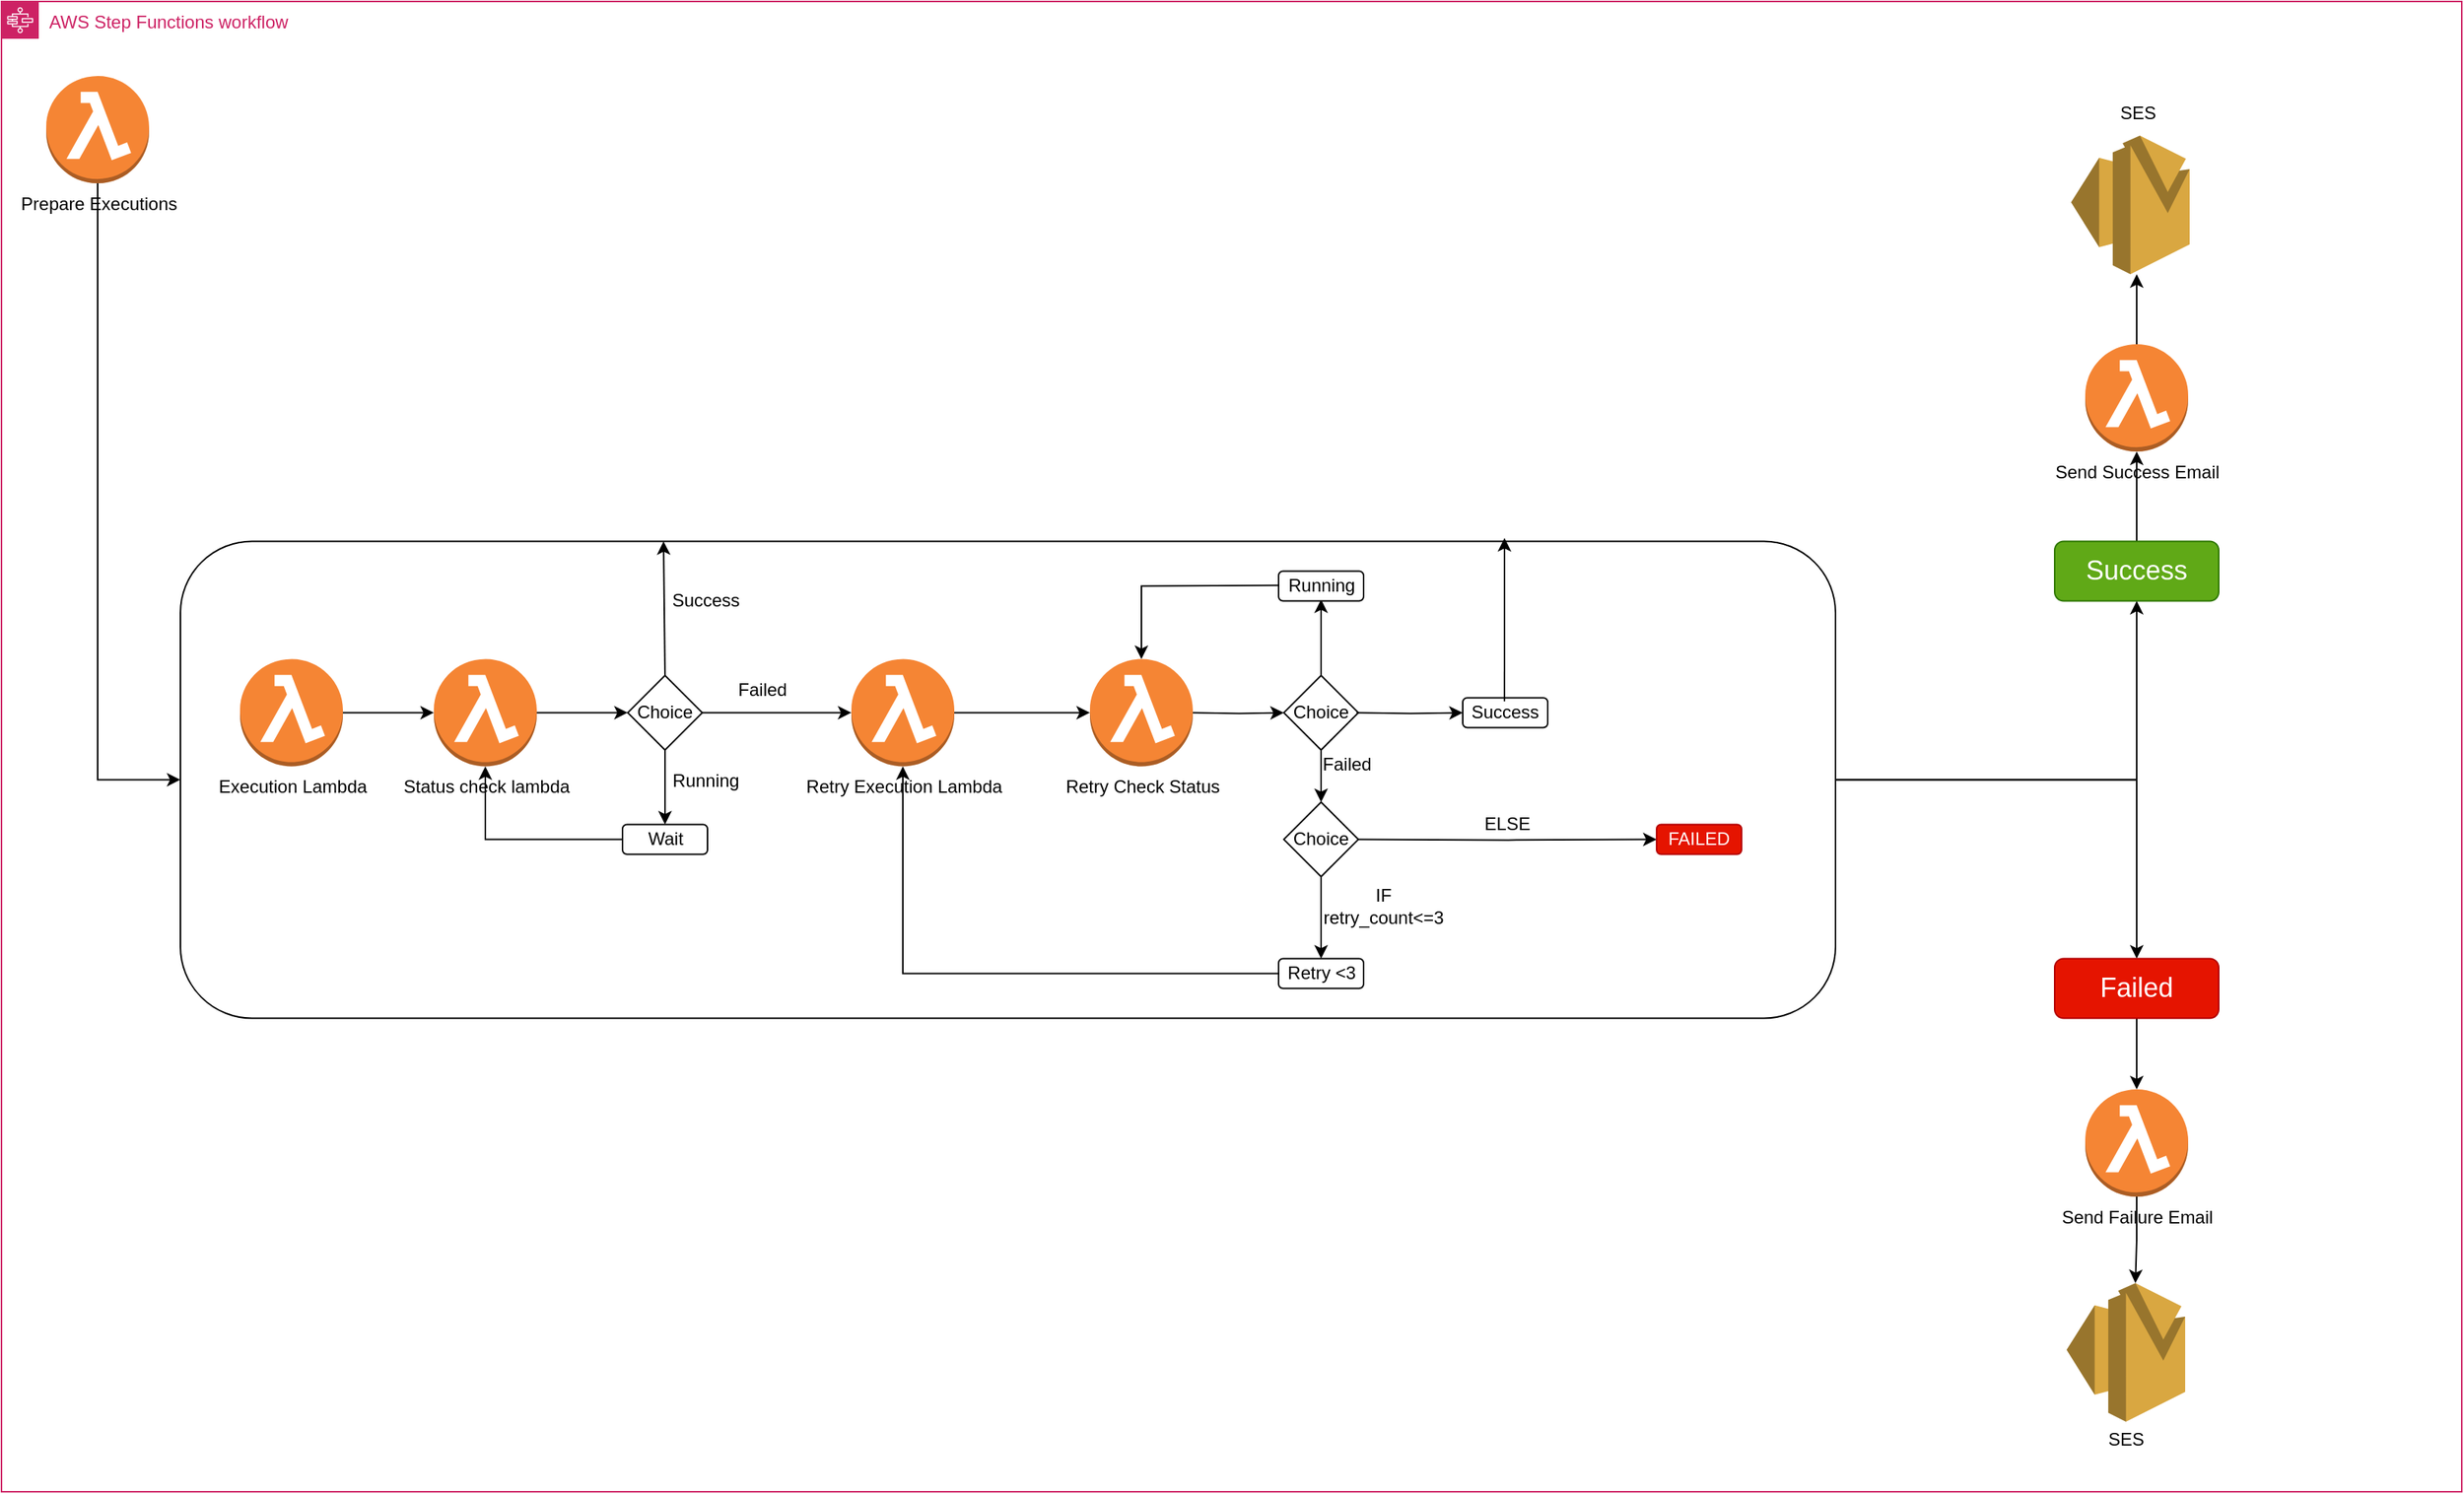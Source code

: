 <mxfile version="24.3.1" type="github">
  <diagram name="Page-1" id="DweB71ePaWY975Zs4zLX">
    <mxGraphModel dx="2427" dy="2005" grid="1" gridSize="10" guides="1" tooltips="1" connect="1" arrows="1" fold="1" page="1" pageScale="1" pageWidth="827" pageHeight="1169" math="0" shadow="0">
      <root>
        <mxCell id="0" />
        <mxCell id="1" parent="0" />
        <mxCell id="xN22AHqiFzhvLP3wMUMF-2" value="AWS Step Functions workflow" style="points=[[0,0],[0.25,0],[0.5,0],[0.75,0],[1,0],[1,0.25],[1,0.5],[1,0.75],[1,1],[0.75,1],[0.5,1],[0.25,1],[0,1],[0,0.75],[0,0.5],[0,0.25]];outlineConnect=0;gradientColor=none;html=1;whiteSpace=wrap;fontSize=12;fontStyle=0;container=1;pointerEvents=0;collapsible=0;recursiveResize=0;shape=mxgraph.aws4.group;grIcon=mxgraph.aws4.group_aws_step_functions_workflow;strokeColor=#CD2264;fillColor=none;verticalAlign=top;align=left;spacingLeft=30;fontColor=#CD2264;dashed=0;" vertex="1" parent="1">
          <mxGeometry x="-130" y="-170" width="1650" height="1000" as="geometry" />
        </mxCell>
        <mxCell id="xN22AHqiFzhvLP3wMUMF-73" style="edgeStyle=orthogonalEdgeStyle;rounded=0;orthogonalLoop=1;jettySize=auto;html=1;entryX=0.5;entryY=0;entryDx=0;entryDy=0;" edge="1" parent="xN22AHqiFzhvLP3wMUMF-2" source="xN22AHqiFzhvLP3wMUMF-4" target="xN22AHqiFzhvLP3wMUMF-59">
          <mxGeometry relative="1" as="geometry" />
        </mxCell>
        <mxCell id="xN22AHqiFzhvLP3wMUMF-4" value="" style="rounded=1;whiteSpace=wrap;html=1;" vertex="1" parent="xN22AHqiFzhvLP3wMUMF-2">
          <mxGeometry x="120" y="362.24" width="1110" height="320" as="geometry" />
        </mxCell>
        <mxCell id="xN22AHqiFzhvLP3wMUMF-5" style="edgeStyle=orthogonalEdgeStyle;rounded=0;orthogonalLoop=1;jettySize=auto;html=1;entryX=0;entryY=0.5;entryDx=0;entryDy=0;exitX=0.5;exitY=1;exitDx=0;exitDy=0;exitPerimeter=0;" edge="1" parent="xN22AHqiFzhvLP3wMUMF-2" source="xN22AHqiFzhvLP3wMUMF-1" target="xN22AHqiFzhvLP3wMUMF-4">
          <mxGeometry relative="1" as="geometry" />
        </mxCell>
        <mxCell id="xN22AHqiFzhvLP3wMUMF-1" value="Prepare Executions" style="outlineConnect=0;dashed=0;verticalLabelPosition=bottom;verticalAlign=top;align=center;html=1;shape=mxgraph.aws3.lambda_function;fillColor=#F58534;gradientColor=none;" vertex="1" parent="xN22AHqiFzhvLP3wMUMF-2">
          <mxGeometry x="30" y="50" width="69" height="72" as="geometry" />
        </mxCell>
        <mxCell id="xN22AHqiFzhvLP3wMUMF-3" value="Execution Lambda" style="outlineConnect=0;dashed=0;verticalLabelPosition=bottom;verticalAlign=top;align=center;html=1;shape=mxgraph.aws3.lambda_function;fillColor=#F58534;gradientColor=none;" vertex="1" parent="xN22AHqiFzhvLP3wMUMF-2">
          <mxGeometry x="160" y="441.24" width="69" height="72" as="geometry" />
        </mxCell>
        <mxCell id="xN22AHqiFzhvLP3wMUMF-9" style="edgeStyle=orthogonalEdgeStyle;rounded=0;orthogonalLoop=1;jettySize=auto;html=1;entryX=0;entryY=0.5;entryDx=0;entryDy=0;" edge="1" parent="xN22AHqiFzhvLP3wMUMF-2" source="xN22AHqiFzhvLP3wMUMF-6" target="xN22AHqiFzhvLP3wMUMF-8">
          <mxGeometry relative="1" as="geometry" />
        </mxCell>
        <mxCell id="xN22AHqiFzhvLP3wMUMF-6" value="Status check lambda" style="outlineConnect=0;dashed=0;verticalLabelPosition=bottom;verticalAlign=top;align=center;html=1;shape=mxgraph.aws3.lambda_function;fillColor=#F58534;gradientColor=none;" vertex="1" parent="xN22AHqiFzhvLP3wMUMF-2">
          <mxGeometry x="290" y="441.24" width="69" height="72" as="geometry" />
        </mxCell>
        <mxCell id="xN22AHqiFzhvLP3wMUMF-7" style="edgeStyle=orthogonalEdgeStyle;rounded=0;orthogonalLoop=1;jettySize=auto;html=1;entryX=0;entryY=0.5;entryDx=0;entryDy=0;entryPerimeter=0;" edge="1" parent="xN22AHqiFzhvLP3wMUMF-2" source="xN22AHqiFzhvLP3wMUMF-3" target="xN22AHqiFzhvLP3wMUMF-6">
          <mxGeometry relative="1" as="geometry" />
        </mxCell>
        <mxCell id="xN22AHqiFzhvLP3wMUMF-8" value="" style="rhombus;" vertex="1" parent="xN22AHqiFzhvLP3wMUMF-2">
          <mxGeometry x="420" y="452.24" width="50" height="50" as="geometry" />
        </mxCell>
        <mxCell id="xN22AHqiFzhvLP3wMUMF-10" value="Choice" style="text;html=1;align=center;verticalAlign=middle;whiteSpace=wrap;rounded=0;" vertex="1" parent="xN22AHqiFzhvLP3wMUMF-2">
          <mxGeometry x="426.25" y="469.99" width="37.5" height="14.5" as="geometry" />
        </mxCell>
        <mxCell id="xN22AHqiFzhvLP3wMUMF-11" value="" style="endArrow=classic;html=1;rounded=0;exitX=0.5;exitY=0;exitDx=0;exitDy=0;" edge="1" parent="xN22AHqiFzhvLP3wMUMF-2" source="xN22AHqiFzhvLP3wMUMF-8">
          <mxGeometry width="50" height="50" relative="1" as="geometry">
            <mxPoint x="460" y="462.24" as="sourcePoint" />
            <mxPoint x="444" y="362.24" as="targetPoint" />
          </mxGeometry>
        </mxCell>
        <mxCell id="xN22AHqiFzhvLP3wMUMF-13" value="" style="endArrow=classic;html=1;rounded=0;exitX=1;exitY=0.5;exitDx=0;exitDy=0;" edge="1" parent="xN22AHqiFzhvLP3wMUMF-2" source="xN22AHqiFzhvLP3wMUMF-8" target="xN22AHqiFzhvLP3wMUMF-14">
          <mxGeometry width="50" height="50" relative="1" as="geometry">
            <mxPoint x="460" y="502.24" as="sourcePoint" />
            <mxPoint x="510" y="452.24" as="targetPoint" />
          </mxGeometry>
        </mxCell>
        <mxCell id="xN22AHqiFzhvLP3wMUMF-18" style="edgeStyle=orthogonalEdgeStyle;rounded=0;orthogonalLoop=1;jettySize=auto;html=1;" edge="1" parent="xN22AHqiFzhvLP3wMUMF-2" source="xN22AHqiFzhvLP3wMUMF-14" target="xN22AHqiFzhvLP3wMUMF-17">
          <mxGeometry relative="1" as="geometry" />
        </mxCell>
        <mxCell id="xN22AHqiFzhvLP3wMUMF-14" value="Retry Execution Lambda" style="outlineConnect=0;dashed=0;verticalLabelPosition=bottom;verticalAlign=top;align=center;html=1;shape=mxgraph.aws3.lambda_function;fillColor=#F58534;gradientColor=none;" vertex="1" parent="xN22AHqiFzhvLP3wMUMF-2">
          <mxGeometry x="570" y="441.24" width="69" height="72" as="geometry" />
        </mxCell>
        <mxCell id="xN22AHqiFzhvLP3wMUMF-15" value="Failed" style="text;html=1;align=center;verticalAlign=middle;whiteSpace=wrap;rounded=0;" vertex="1" parent="xN22AHqiFzhvLP3wMUMF-2">
          <mxGeometry x="487.5" y="452.24" width="45" height="19" as="geometry" />
        </mxCell>
        <mxCell id="xN22AHqiFzhvLP3wMUMF-16" value="Success" style="text;html=1;align=center;verticalAlign=middle;whiteSpace=wrap;rounded=0;" vertex="1" parent="xN22AHqiFzhvLP3wMUMF-2">
          <mxGeometry x="450" y="392.24" width="45" height="19" as="geometry" />
        </mxCell>
        <mxCell id="xN22AHqiFzhvLP3wMUMF-17" value="Retry Check Status" style="outlineConnect=0;dashed=0;verticalLabelPosition=bottom;verticalAlign=top;align=center;html=1;shape=mxgraph.aws3.lambda_function;fillColor=#F58534;gradientColor=none;" vertex="1" parent="xN22AHqiFzhvLP3wMUMF-2">
          <mxGeometry x="730" y="441.24" width="69" height="72" as="geometry" />
        </mxCell>
        <mxCell id="xN22AHqiFzhvLP3wMUMF-20" value="" style="endArrow=classic;html=1;rounded=0;exitX=0.5;exitY=0;exitDx=0;exitDy=0;entryX=0.5;entryY=0;entryDx=0;entryDy=0;" edge="1" parent="xN22AHqiFzhvLP3wMUMF-2" target="xN22AHqiFzhvLP3wMUMF-21">
          <mxGeometry width="50" height="50" relative="1" as="geometry">
            <mxPoint x="445" y="502.24" as="sourcePoint" />
            <mxPoint x="487.5" y="566.74" as="targetPoint" />
          </mxGeometry>
        </mxCell>
        <mxCell id="xN22AHqiFzhvLP3wMUMF-22" style="edgeStyle=orthogonalEdgeStyle;rounded=0;orthogonalLoop=1;jettySize=auto;html=1;" edge="1" parent="xN22AHqiFzhvLP3wMUMF-2" source="xN22AHqiFzhvLP3wMUMF-21" target="xN22AHqiFzhvLP3wMUMF-6">
          <mxGeometry relative="1" as="geometry" />
        </mxCell>
        <mxCell id="xN22AHqiFzhvLP3wMUMF-21" value="Wait" style="rounded=1;whiteSpace=wrap;html=1;" vertex="1" parent="xN22AHqiFzhvLP3wMUMF-2">
          <mxGeometry x="416.5" y="552.24" width="57" height="20" as="geometry" />
        </mxCell>
        <mxCell id="xN22AHqiFzhvLP3wMUMF-23" value="Running" style="text;html=1;align=center;verticalAlign=middle;whiteSpace=wrap;rounded=0;" vertex="1" parent="xN22AHqiFzhvLP3wMUMF-2">
          <mxGeometry x="450" y="513.24" width="45" height="19" as="geometry" />
        </mxCell>
        <mxCell id="xN22AHqiFzhvLP3wMUMF-24" style="edgeStyle=orthogonalEdgeStyle;rounded=0;orthogonalLoop=1;jettySize=auto;html=1;entryX=0;entryY=0.5;entryDx=0;entryDy=0;" edge="1" target="xN22AHqiFzhvLP3wMUMF-25" parent="xN22AHqiFzhvLP3wMUMF-2">
          <mxGeometry relative="1" as="geometry">
            <mxPoint x="799" y="477.24" as="sourcePoint" />
          </mxGeometry>
        </mxCell>
        <mxCell id="xN22AHqiFzhvLP3wMUMF-36" style="edgeStyle=orthogonalEdgeStyle;rounded=0;orthogonalLoop=1;jettySize=auto;html=1;entryX=0.5;entryY=1;entryDx=0;entryDy=0;" edge="1" parent="xN22AHqiFzhvLP3wMUMF-2" source="xN22AHqiFzhvLP3wMUMF-25">
          <mxGeometry relative="1" as="geometry">
            <mxPoint x="885" y="401.24" as="targetPoint" />
          </mxGeometry>
        </mxCell>
        <mxCell id="xN22AHqiFzhvLP3wMUMF-25" value="" style="rhombus;" vertex="1" parent="xN22AHqiFzhvLP3wMUMF-2">
          <mxGeometry x="860" y="452.24" width="50" height="50" as="geometry" />
        </mxCell>
        <mxCell id="xN22AHqiFzhvLP3wMUMF-42" style="edgeStyle=orthogonalEdgeStyle;rounded=0;orthogonalLoop=1;jettySize=auto;html=1;entryX=0;entryY=0.5;entryDx=0;entryDy=0;" edge="1" parent="xN22AHqiFzhvLP3wMUMF-2" target="xN22AHqiFzhvLP3wMUMF-39">
          <mxGeometry relative="1" as="geometry">
            <mxPoint x="908.75" y="477.294" as="sourcePoint" />
            <mxPoint x="985" y="477.24" as="targetPoint" />
          </mxGeometry>
        </mxCell>
        <mxCell id="xN22AHqiFzhvLP3wMUMF-26" value="Choice" style="text;html=1;align=center;verticalAlign=middle;whiteSpace=wrap;rounded=0;" vertex="1" parent="xN22AHqiFzhvLP3wMUMF-2">
          <mxGeometry x="866.25" y="469.99" width="37.5" height="14.5" as="geometry" />
        </mxCell>
        <mxCell id="xN22AHqiFzhvLP3wMUMF-30" value="" style="endArrow=classic;html=1;rounded=0;exitX=0.5;exitY=0;exitDx=0;exitDy=0;entryX=0.5;entryY=0;entryDx=0;entryDy=0;" edge="1" target="xN22AHqiFzhvLP3wMUMF-49" parent="xN22AHqiFzhvLP3wMUMF-2">
          <mxGeometry width="50" height="50" relative="1" as="geometry">
            <mxPoint x="885" y="502.24" as="sourcePoint" />
            <mxPoint x="885" y="552.24" as="targetPoint" />
          </mxGeometry>
        </mxCell>
        <mxCell id="xN22AHqiFzhvLP3wMUMF-33" style="edgeStyle=orthogonalEdgeStyle;rounded=0;orthogonalLoop=1;jettySize=auto;html=1;exitX=0;exitY=0.5;exitDx=0;exitDy=0;" edge="1" parent="xN22AHqiFzhvLP3wMUMF-2" source="xN22AHqiFzhvLP3wMUMF-50" target="xN22AHqiFzhvLP3wMUMF-14">
          <mxGeometry relative="1" as="geometry">
            <mxPoint x="856.5" y="562.24" as="sourcePoint" />
          </mxGeometry>
        </mxCell>
        <mxCell id="xN22AHqiFzhvLP3wMUMF-32" value="Failed" style="text;html=1;align=center;verticalAlign=middle;whiteSpace=wrap;rounded=0;" vertex="1" parent="xN22AHqiFzhvLP3wMUMF-2">
          <mxGeometry x="880" y="502.24" width="45" height="19" as="geometry" />
        </mxCell>
        <mxCell id="xN22AHqiFzhvLP3wMUMF-37" style="edgeStyle=orthogonalEdgeStyle;rounded=0;orthogonalLoop=1;jettySize=auto;html=1;entryX=0.5;entryY=0;entryDx=0;entryDy=0;entryPerimeter=0;" edge="1" parent="xN22AHqiFzhvLP3wMUMF-2" target="xN22AHqiFzhvLP3wMUMF-17">
          <mxGeometry relative="1" as="geometry">
            <mxPoint x="862.5" y="391.778" as="sourcePoint" />
          </mxGeometry>
        </mxCell>
        <mxCell id="xN22AHqiFzhvLP3wMUMF-38" value="Running" style="rounded=1;whiteSpace=wrap;html=1;" vertex="1" parent="xN22AHqiFzhvLP3wMUMF-2">
          <mxGeometry x="856.5" y="382.24" width="57" height="20" as="geometry" />
        </mxCell>
        <mxCell id="xN22AHqiFzhvLP3wMUMF-39" value="Success" style="rounded=1;whiteSpace=wrap;html=1;" vertex="1" parent="xN22AHqiFzhvLP3wMUMF-2">
          <mxGeometry x="980" y="467.24" width="57" height="20" as="geometry" />
        </mxCell>
        <mxCell id="xN22AHqiFzhvLP3wMUMF-48" value="" style="endArrow=classic;html=1;rounded=0;exitX=0.491;exitY=0.12;exitDx=0;exitDy=0;exitPerimeter=0;entryX=0.8;entryY=-0.007;entryDx=0;entryDy=0;entryPerimeter=0;" edge="1" parent="xN22AHqiFzhvLP3wMUMF-2" source="xN22AHqiFzhvLP3wMUMF-39" target="xN22AHqiFzhvLP3wMUMF-4">
          <mxGeometry width="50" height="50" relative="1" as="geometry">
            <mxPoint x="1005.5" y="467.24" as="sourcePoint" />
            <mxPoint x="1007" y="362.24" as="targetPoint" />
          </mxGeometry>
        </mxCell>
        <mxCell id="xN22AHqiFzhvLP3wMUMF-53" style="edgeStyle=orthogonalEdgeStyle;rounded=0;orthogonalLoop=1;jettySize=auto;html=1;entryX=0.5;entryY=0;entryDx=0;entryDy=0;" edge="1" parent="xN22AHqiFzhvLP3wMUMF-2" source="xN22AHqiFzhvLP3wMUMF-49" target="xN22AHqiFzhvLP3wMUMF-50">
          <mxGeometry relative="1" as="geometry" />
        </mxCell>
        <mxCell id="xN22AHqiFzhvLP3wMUMF-49" value="" style="rhombus;" vertex="1" parent="xN22AHqiFzhvLP3wMUMF-2">
          <mxGeometry x="860" y="537.24" width="50" height="50" as="geometry" />
        </mxCell>
        <mxCell id="xN22AHqiFzhvLP3wMUMF-50" value="Retry &amp;lt;3" style="rounded=1;whiteSpace=wrap;html=1;" vertex="1" parent="xN22AHqiFzhvLP3wMUMF-2">
          <mxGeometry x="856.5" y="642.24" width="57" height="20" as="geometry" />
        </mxCell>
        <mxCell id="xN22AHqiFzhvLP3wMUMF-57" style="edgeStyle=orthogonalEdgeStyle;rounded=0;orthogonalLoop=1;jettySize=auto;html=1;entryX=0;entryY=0.5;entryDx=0;entryDy=0;" edge="1" parent="xN22AHqiFzhvLP3wMUMF-2" target="xN22AHqiFzhvLP3wMUMF-56">
          <mxGeometry relative="1" as="geometry">
            <mxPoint x="910" y="562.24" as="sourcePoint" />
          </mxGeometry>
        </mxCell>
        <mxCell id="xN22AHqiFzhvLP3wMUMF-51" value="Choice" style="text;html=1;align=center;verticalAlign=middle;whiteSpace=wrap;rounded=0;" vertex="1" parent="xN22AHqiFzhvLP3wMUMF-2">
          <mxGeometry x="866.25" y="554.99" width="37.5" height="14.5" as="geometry" />
        </mxCell>
        <mxCell id="xN22AHqiFzhvLP3wMUMF-54" value="IF retry_count&amp;lt;=3" style="text;html=1;align=center;verticalAlign=middle;whiteSpace=wrap;rounded=0;" vertex="1" parent="xN22AHqiFzhvLP3wMUMF-2">
          <mxGeometry x="897" y="592.24" width="60" height="30" as="geometry" />
        </mxCell>
        <mxCell id="xN22AHqiFzhvLP3wMUMF-56" value="FAILED" style="rounded=1;whiteSpace=wrap;html=1;fillColor=#e51400;fontColor=#ffffff;strokeColor=#B20000;" vertex="1" parent="xN22AHqiFzhvLP3wMUMF-2">
          <mxGeometry x="1110" y="552.24" width="57" height="20" as="geometry" />
        </mxCell>
        <mxCell id="xN22AHqiFzhvLP3wMUMF-58" value="ELSE" style="text;html=1;align=center;verticalAlign=middle;whiteSpace=wrap;rounded=0;" vertex="1" parent="xN22AHqiFzhvLP3wMUMF-2">
          <mxGeometry x="980" y="537.24" width="60" height="30" as="geometry" />
        </mxCell>
        <mxCell id="xN22AHqiFzhvLP3wMUMF-77" value="" style="edgeStyle=orthogonalEdgeStyle;rounded=0;orthogonalLoop=1;jettySize=auto;html=1;" edge="1" parent="xN22AHqiFzhvLP3wMUMF-2" source="xN22AHqiFzhvLP3wMUMF-59" target="xN22AHqiFzhvLP3wMUMF-76">
          <mxGeometry relative="1" as="geometry" />
        </mxCell>
        <mxCell id="xN22AHqiFzhvLP3wMUMF-59" value="Failed" style="rounded=1;whiteSpace=wrap;html=1;fillColor=#e51400;fontColor=#ffffff;strokeColor=#B20000;fontSize=18;" vertex="1" parent="xN22AHqiFzhvLP3wMUMF-2">
          <mxGeometry x="1377" y="642.24" width="110" height="40" as="geometry" />
        </mxCell>
        <mxCell id="xN22AHqiFzhvLP3wMUMF-74" value="" style="edgeStyle=orthogonalEdgeStyle;rounded=0;orthogonalLoop=1;jettySize=auto;html=1;" edge="1" parent="xN22AHqiFzhvLP3wMUMF-2" source="xN22AHqiFzhvLP3wMUMF-65" target="xN22AHqiFzhvLP3wMUMF-70">
          <mxGeometry relative="1" as="geometry" />
        </mxCell>
        <mxCell id="xN22AHqiFzhvLP3wMUMF-65" value="Success" style="rounded=1;whiteSpace=wrap;html=1;fillColor=#60a917;fontColor=#ffffff;strokeColor=#2D7600;fontSize=18;" vertex="1" parent="xN22AHqiFzhvLP3wMUMF-2">
          <mxGeometry x="1377" y="362.24" width="110" height="40" as="geometry" />
        </mxCell>
        <mxCell id="xN22AHqiFzhvLP3wMUMF-70" value="Send Success Email" style="outlineConnect=0;dashed=0;verticalLabelPosition=bottom;verticalAlign=top;align=center;html=1;shape=mxgraph.aws3.lambda_function;fillColor=#F58534;gradientColor=none;" vertex="1" parent="xN22AHqiFzhvLP3wMUMF-2">
          <mxGeometry x="1397.5" y="230" width="69" height="72" as="geometry" />
        </mxCell>
        <mxCell id="xN22AHqiFzhvLP3wMUMF-72" style="edgeStyle=orthogonalEdgeStyle;rounded=0;orthogonalLoop=1;jettySize=auto;html=1;entryX=0.5;entryY=1;entryDx=0;entryDy=0;" edge="1" parent="xN22AHqiFzhvLP3wMUMF-2" source="xN22AHqiFzhvLP3wMUMF-4" target="xN22AHqiFzhvLP3wMUMF-65">
          <mxGeometry relative="1" as="geometry" />
        </mxCell>
        <mxCell id="xN22AHqiFzhvLP3wMUMF-75" style="edgeStyle=orthogonalEdgeStyle;rounded=0;orthogonalLoop=1;jettySize=auto;html=1;entryX=0.5;entryY=1;entryDx=0;entryDy=0;entryPerimeter=0;" edge="1" parent="xN22AHqiFzhvLP3wMUMF-2" source="xN22AHqiFzhvLP3wMUMF-70">
          <mxGeometry relative="1" as="geometry">
            <mxPoint x="1432" y="183.0" as="targetPoint" />
          </mxGeometry>
        </mxCell>
        <mxCell id="xN22AHqiFzhvLP3wMUMF-76" value="Send Failure Email" style="outlineConnect=0;dashed=0;verticalLabelPosition=bottom;verticalAlign=top;align=center;html=1;shape=mxgraph.aws3.lambda_function;fillColor=#F58534;gradientColor=none;" vertex="1" parent="xN22AHqiFzhvLP3wMUMF-2">
          <mxGeometry x="1397.5" y="730" width="69" height="72" as="geometry" />
        </mxCell>
        <mxCell id="xN22AHqiFzhvLP3wMUMF-78" value="" style="outlineConnect=0;dashed=0;verticalLabelPosition=bottom;verticalAlign=top;align=center;html=1;shape=mxgraph.aws3.ses;fillColor=#D9A741;gradientColor=none;" vertex="1" parent="xN22AHqiFzhvLP3wMUMF-2">
          <mxGeometry x="1388" y="90" width="79.5" height="93" as="geometry" />
        </mxCell>
        <mxCell id="xN22AHqiFzhvLP3wMUMF-79" value="SES" style="text;html=1;align=center;verticalAlign=middle;whiteSpace=wrap;rounded=0;" vertex="1" parent="xN22AHqiFzhvLP3wMUMF-2">
          <mxGeometry x="1402.75" y="60" width="60" height="30" as="geometry" />
        </mxCell>
        <mxCell id="xN22AHqiFzhvLP3wMUMF-81" value="" style="outlineConnect=0;dashed=0;verticalLabelPosition=bottom;verticalAlign=top;align=center;html=1;shape=mxgraph.aws3.ses;fillColor=#D9A741;gradientColor=none;" vertex="1" parent="xN22AHqiFzhvLP3wMUMF-2">
          <mxGeometry x="1385" y="860" width="79.5" height="93" as="geometry" />
        </mxCell>
        <mxCell id="xN22AHqiFzhvLP3wMUMF-82" style="edgeStyle=orthogonalEdgeStyle;rounded=0;orthogonalLoop=1;jettySize=auto;html=1;entryX=0.58;entryY=0;entryDx=0;entryDy=0;entryPerimeter=0;" edge="1" parent="xN22AHqiFzhvLP3wMUMF-2" source="xN22AHqiFzhvLP3wMUMF-76" target="xN22AHqiFzhvLP3wMUMF-81">
          <mxGeometry relative="1" as="geometry" />
        </mxCell>
        <mxCell id="xN22AHqiFzhvLP3wMUMF-83" value="SES" style="text;html=1;align=center;verticalAlign=middle;whiteSpace=wrap;rounded=0;" vertex="1" parent="xN22AHqiFzhvLP3wMUMF-2">
          <mxGeometry x="1394.75" y="950" width="60" height="30" as="geometry" />
        </mxCell>
      </root>
    </mxGraphModel>
  </diagram>
</mxfile>
